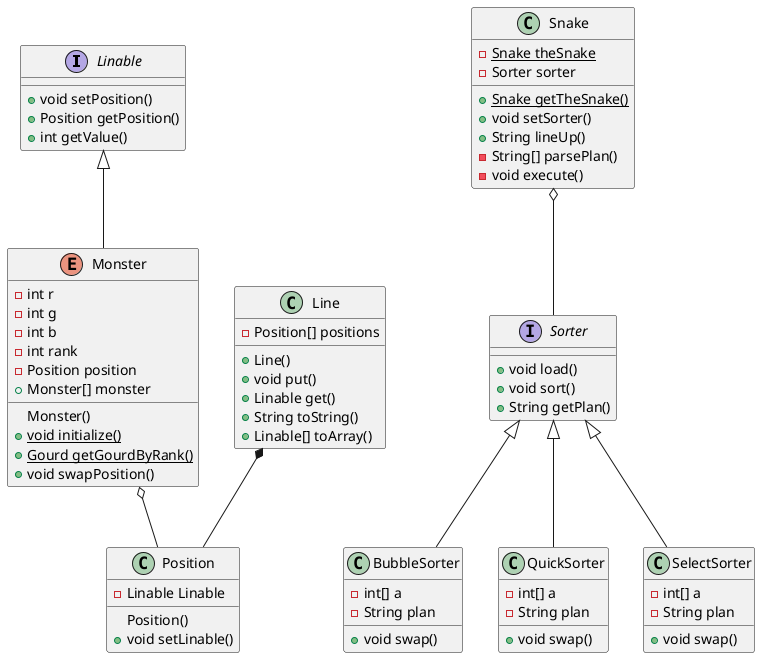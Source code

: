 @startuml

interface Linable{
    +void setPosition()
    +Position getPosition()
    +int getValue()
}

class Line{
    -Position[] positions

    +Line()
    +void put()
    +Linable get()
    +String toString()
    +Linable[] toArray()
}

class Position{
    -Linable Linable

    Position()
    +void setLinable()
    
}

enum Monster {
    -int r 
    -int g 
    -int b
    -int rank
    -Position position
    +Monster[] monster

    Monster()
    {static} +void initialize()
    {static} +Gourd getGourdByRank()
    +void swapPosition()
}

interface Sorter{
    +void load()
    +void sort()
    +String getPlan()
}

class BubbleSorter{
    -int[] a
    -String plan
    +void swap()

}

class QuickSorter{
    -int[] a
    -String plan
    +void swap()
}

class SelectSorter{
    -int[] a
    -String plan
    +void swap()
}

class Snake{
    {static} -Snake theSnake
    -Sorter sorter

    {static} +Snake getTheSnake()
    +void setSorter()
    +String lineUp()
    -String[] parsePlan()
    -void execute()
}


Line *-- Position
Linable <|-- Monster
Sorter <|-- BubbleSorter
Sorter <|-- SelectSorter
Sorter <|-- QuickSorter
Snake o-- Sorter
Monster o-- Position

@enduml
